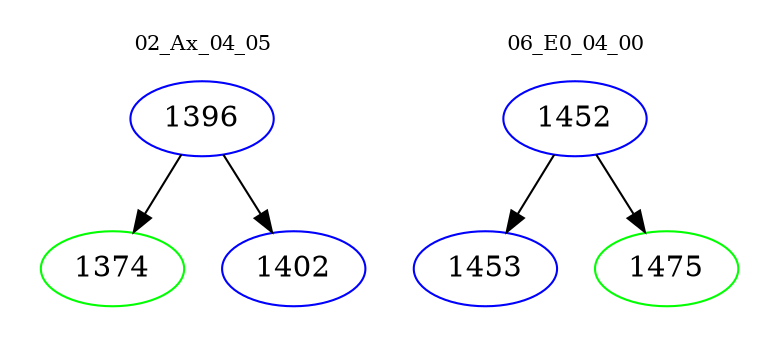 digraph{
subgraph cluster_0 {
color = white
label = "02_Ax_04_05";
fontsize=10;
T0_1396 [label="1396", color="blue"]
T0_1396 -> T0_1374 [color="black"]
T0_1374 [label="1374", color="green"]
T0_1396 -> T0_1402 [color="black"]
T0_1402 [label="1402", color="blue"]
}
subgraph cluster_1 {
color = white
label = "06_E0_04_00";
fontsize=10;
T1_1452 [label="1452", color="blue"]
T1_1452 -> T1_1453 [color="black"]
T1_1453 [label="1453", color="blue"]
T1_1452 -> T1_1475 [color="black"]
T1_1475 [label="1475", color="green"]
}
}
